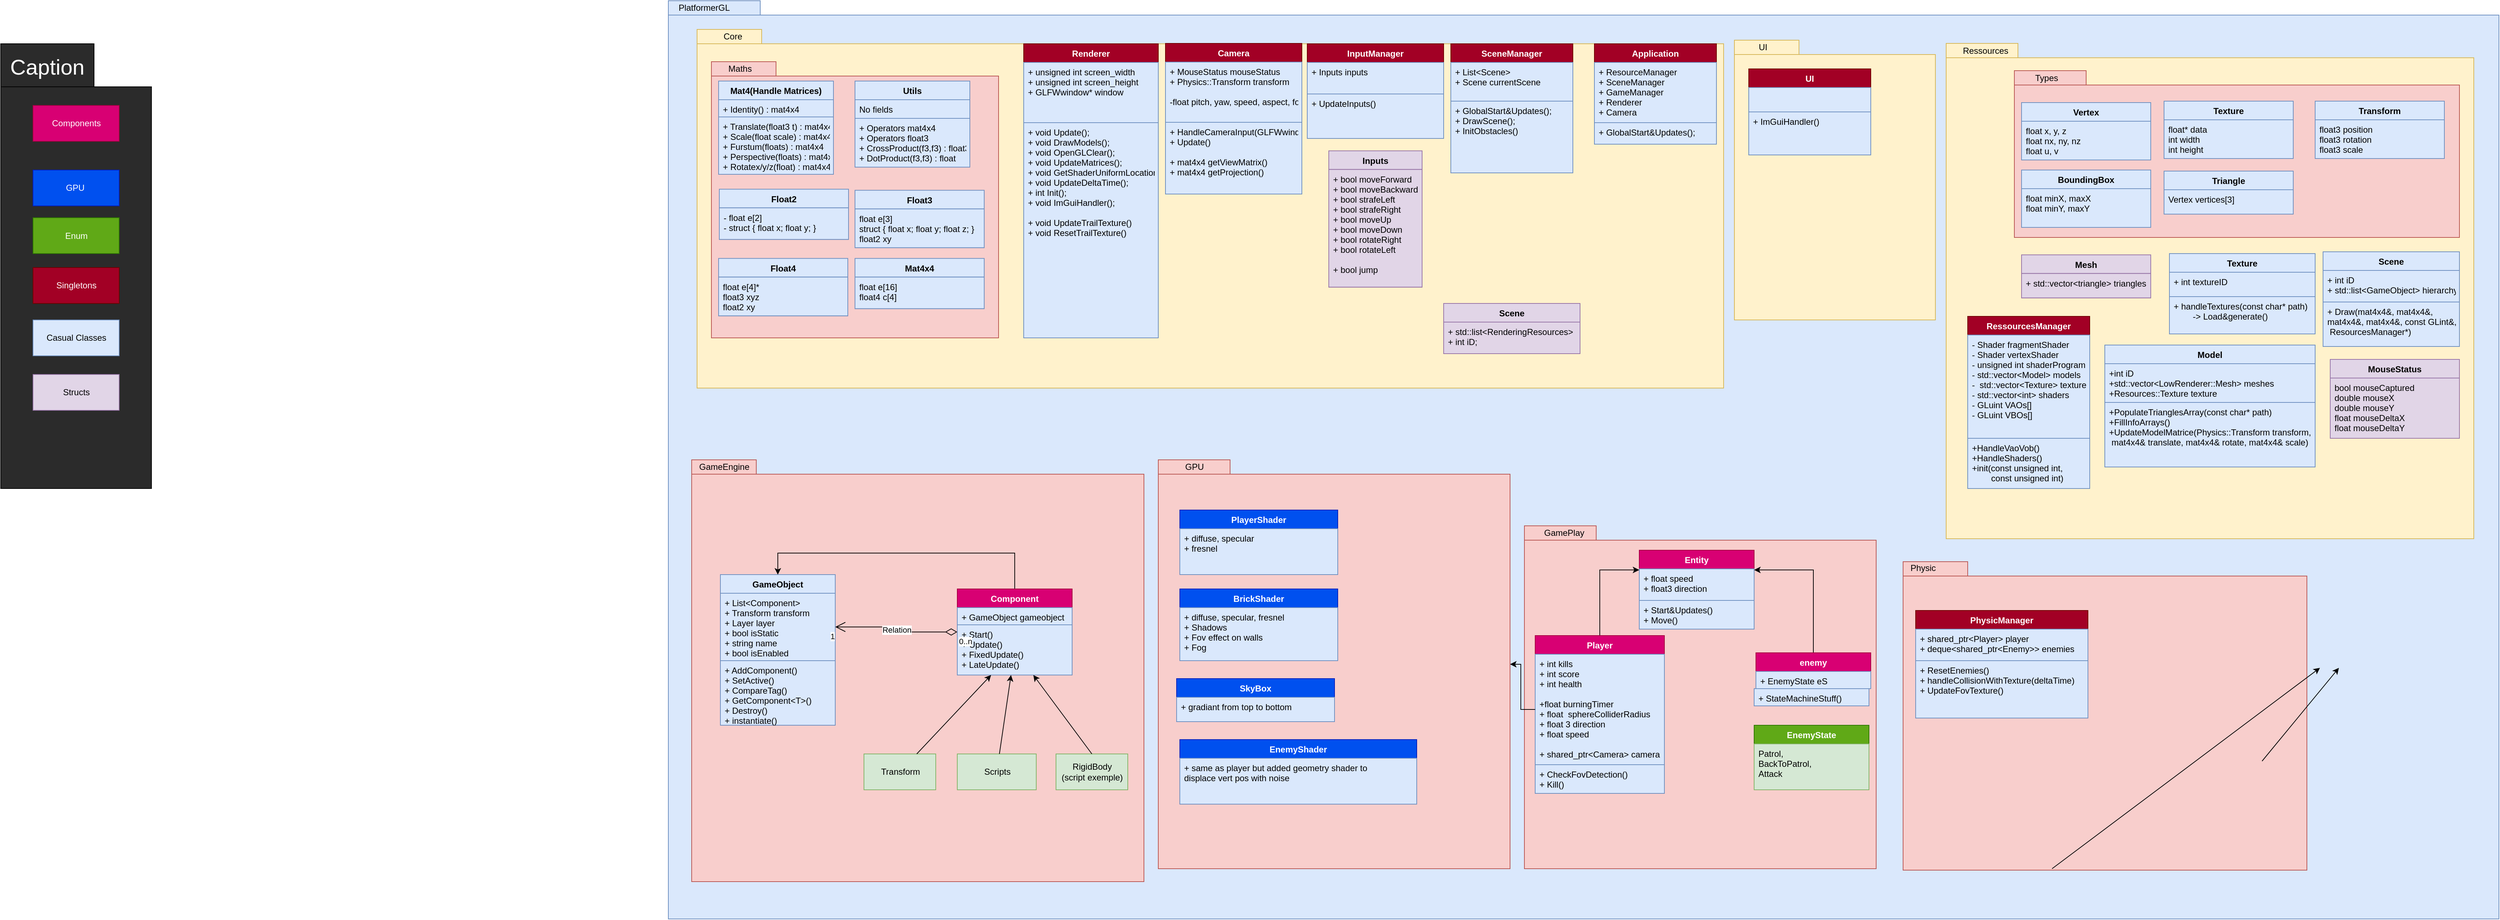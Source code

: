 <mxfile version="14.6.13" type="device"><diagram id="gdmMvS9hMtuNyXV-bw_E" name="Page-1"><mxGraphModel dx="1673" dy="842" grid="1" gridSize="10" guides="1" tooltips="1" connect="1" arrows="1" fold="1" page="1" pageScale="1" pageWidth="827" pageHeight="1169" math="0" shadow="0"><root><mxCell id="0"/><mxCell id="1" parent="0"/><object label="" id="62MHpZjIRgkVHWKRyXAw-1"><mxCell style="shape=folder;fontStyle=1;spacingTop=10;tabWidth=90;tabHeight=20;tabPosition=left;html=1;fillColor=#dae8fc;strokeColor=#6c8ebf;" vertex="1" parent="1"><mxGeometry x="1250" y="260" width="2550" height="1280" as="geometry"/></mxCell></object><mxCell id="62MHpZjIRgkVHWKRyXAw-2" value="PlatformerGL" style="text;html=1;strokeColor=none;fillColor=none;align=center;verticalAlign=middle;whiteSpace=wrap;rounded=0;" vertex="1" parent="1"><mxGeometry x="1280" y="260" width="40" height="20" as="geometry"/></mxCell><object label="" id="62MHpZjIRgkVHWKRyXAw-3"><mxCell style="shape=folder;fontStyle=1;spacingTop=10;tabWidth=90;tabHeight=20;tabPosition=left;html=1;fillColor=#fff2cc;strokeColor=#d6b656;" vertex="1" parent="1"><mxGeometry x="1290" y="300" width="1430" height="500" as="geometry"/></mxCell></object><mxCell id="62MHpZjIRgkVHWKRyXAw-4" value="Core" style="text;html=1;strokeColor=none;fillColor=none;align=center;verticalAlign=middle;whiteSpace=wrap;rounded=0;" vertex="1" parent="1"><mxGeometry x="1320" y="300" width="40" height="20" as="geometry"/></mxCell><object label="" id="62MHpZjIRgkVHWKRyXAw-5"><mxCell style="shape=folder;fontStyle=1;spacingTop=10;tabWidth=90;tabHeight=20;tabPosition=left;html=1;fillColor=#f8cecc;strokeColor=#b85450;" vertex="1" parent="1"><mxGeometry x="1310" y="345" width="400" height="385" as="geometry"/></mxCell></object><mxCell id="62MHpZjIRgkVHWKRyXAw-6" value="Maths" style="text;html=1;strokeColor=none;fillColor=none;align=center;verticalAlign=middle;whiteSpace=wrap;rounded=0;" vertex="1" parent="1"><mxGeometry x="1330" y="345" width="40" height="20" as="geometry"/></mxCell><mxCell id="62MHpZjIRgkVHWKRyXAw-7" value="Mat4(Handle Matrices)" style="swimlane;fontStyle=1;align=center;verticalAlign=top;childLayout=stackLayout;horizontal=1;startSize=26;horizontalStack=0;resizeParent=1;resizeParentMax=0;resizeLast=0;collapsible=1;marginBottom=0;fillColor=#dae8fc;strokeColor=#6c8ebf;" vertex="1" parent="1"><mxGeometry x="1320" y="372" width="160" height="130" as="geometry"/></mxCell><mxCell id="62MHpZjIRgkVHWKRyXAw-8" value="+ Identity() : mat4x4&#10;" style="text;strokeColor=#6c8ebf;fillColor=#dae8fc;align=left;verticalAlign=top;spacingLeft=4;spacingRight=4;overflow=hidden;rotatable=0;points=[[0,0.5],[1,0.5]];portConstraint=eastwest;" vertex="1" parent="62MHpZjIRgkVHWKRyXAw-7"><mxGeometry y="26" width="160" height="24" as="geometry"/></mxCell><mxCell id="62MHpZjIRgkVHWKRyXAw-9" value="" style="line;strokeWidth=1;fillColor=#dae8fc;align=left;verticalAlign=middle;spacingTop=-1;spacingLeft=3;spacingRight=3;rotatable=0;labelPosition=right;points=[];portConstraint=eastwest;strokeColor=#6c8ebf;" vertex="1" parent="62MHpZjIRgkVHWKRyXAw-7"><mxGeometry y="50" width="160" as="geometry"/></mxCell><mxCell id="62MHpZjIRgkVHWKRyXAw-10" value="+ Translate(float3 t) : mat4x4&#10;+ Scale(float scale) : mat4x4&#10;+ Furstum(floats) : mat4x4&#10;+ Perspective(floats) : mat4x4&#10;+ Rotatex/y/z(float) : mat4x4" style="text;strokeColor=#6c8ebf;fillColor=#dae8fc;align=left;verticalAlign=top;spacingLeft=4;spacingRight=4;overflow=hidden;rotatable=0;points=[[0,0.5],[1,0.5]];portConstraint=eastwest;" vertex="1" parent="62MHpZjIRgkVHWKRyXAw-7"><mxGeometry y="50" width="160" height="80" as="geometry"/></mxCell><mxCell id="62MHpZjIRgkVHWKRyXAw-11" value="Utils&#10;" style="swimlane;fontStyle=1;align=center;verticalAlign=top;childLayout=stackLayout;horizontal=1;startSize=26;horizontalStack=0;resizeParent=1;resizeParentMax=0;resizeLast=0;collapsible=1;marginBottom=0;fillColor=#dae8fc;strokeColor=#6c8ebf;" vertex="1" parent="1"><mxGeometry x="1510" y="372" width="160" height="120" as="geometry"/></mxCell><mxCell id="62MHpZjIRgkVHWKRyXAw-12" value="No fields" style="text;strokeColor=#6c8ebf;fillColor=#dae8fc;align=left;verticalAlign=top;spacingLeft=4;spacingRight=4;overflow=hidden;rotatable=0;points=[[0,0.5],[1,0.5]];portConstraint=eastwest;" vertex="1" parent="62MHpZjIRgkVHWKRyXAw-11"><mxGeometry y="26" width="160" height="26" as="geometry"/></mxCell><mxCell id="62MHpZjIRgkVHWKRyXAw-13" value="+ Operators mat4x4&#10;+ Operators float3&#10;+ CrossProduct(f3,f3) : float3&#10;+ DotProduct(f3,f3) : float" style="text;strokeColor=#6c8ebf;fillColor=#dae8fc;align=left;verticalAlign=top;spacingLeft=4;spacingRight=4;overflow=hidden;rotatable=0;points=[[0,0.5],[1,0.5]];portConstraint=eastwest;" vertex="1" parent="62MHpZjIRgkVHWKRyXAw-11"><mxGeometry y="52" width="160" height="68" as="geometry"/></mxCell><mxCell id="62MHpZjIRgkVHWKRyXAw-14" value="" style="shape=folder;fontStyle=1;spacingTop=10;tabWidth=100;tabHeight=20;tabPosition=left;html=1;fillColor=#fff2cc;strokeColor=#d6b656;" vertex="1" parent="1"><mxGeometry x="3030" y="319.5" width="735" height="690.5" as="geometry"/></mxCell><mxCell id="62MHpZjIRgkVHWKRyXAw-15" value="Ressources" style="text;html=1;strokeColor=none;fillColor=none;align=center;verticalAlign=middle;whiteSpace=wrap;rounded=0;" vertex="1" parent="1"><mxGeometry x="3050" y="319.5" width="70" height="20" as="geometry"/></mxCell><mxCell id="62MHpZjIRgkVHWKRyXAw-16" value="RessourcesManager" style="swimlane;fontStyle=1;align=center;verticalAlign=top;childLayout=stackLayout;horizontal=1;startSize=26;horizontalStack=0;resizeParent=1;resizeParentMax=0;resizeLast=0;collapsible=1;marginBottom=0;fillColor=#a20025;strokeColor=#6F0000;fontColor=#ffffff;" vertex="1" parent="1"><mxGeometry x="3060" y="700" width="170" height="240" as="geometry"/></mxCell><mxCell id="62MHpZjIRgkVHWKRyXAw-17" value="- Shader fragmentShader&#10;- Shader vertexShader&#10;- unsigned int shaderProgram&#10;- std::vector&lt;Model&gt; models&#10;-  std::vector&lt;Texture&gt; textures&#10;- std::vector&lt;int&gt; shaders&#10;- GLuint VAOs[]&#10;- GLuint VBOs[]&#10;&#10;&#10;" style="text;strokeColor=#6c8ebf;fillColor=#dae8fc;align=left;verticalAlign=top;spacingLeft=4;spacingRight=4;overflow=hidden;rotatable=0;points=[[0,0.5],[1,0.5]];portConstraint=eastwest;" vertex="1" parent="62MHpZjIRgkVHWKRyXAw-16"><mxGeometry y="26" width="170" height="144" as="geometry"/></mxCell><mxCell id="62MHpZjIRgkVHWKRyXAw-18" value="+HandleVaoVob()&#10;+HandleShaders()&#10;+init(const unsigned int,&#10;        const unsigned int)" style="text;strokeColor=#6c8ebf;fillColor=#dae8fc;align=left;verticalAlign=top;spacingLeft=4;spacingRight=4;overflow=hidden;rotatable=0;points=[[0,0.5],[1,0.5]];portConstraint=eastwest;" vertex="1" parent="62MHpZjIRgkVHWKRyXAw-16"><mxGeometry y="170" width="170" height="70" as="geometry"/></mxCell><mxCell id="62MHpZjIRgkVHWKRyXAw-19" value="Model" style="swimlane;fontStyle=1;align=center;verticalAlign=top;childLayout=stackLayout;horizontal=1;startSize=26;horizontalStack=0;resizeParent=1;resizeParentMax=0;resizeLast=0;collapsible=1;marginBottom=0;fillColor=#dae8fc;strokeColor=#6c8ebf;" vertex="1" parent="1"><mxGeometry x="3251" y="740" width="293" height="170" as="geometry"/></mxCell><mxCell id="62MHpZjIRgkVHWKRyXAw-20" value="" style="line;strokeWidth=1;fillColor=none;align=left;verticalAlign=middle;spacingTop=-1;spacingLeft=3;spacingRight=3;rotatable=0;labelPosition=right;points=[];portConstraint=eastwest;" vertex="1" parent="62MHpZjIRgkVHWKRyXAw-19"><mxGeometry y="26" width="293" as="geometry"/></mxCell><mxCell id="62MHpZjIRgkVHWKRyXAw-21" value="+int iD&#10;+std::vector&lt;LowRenderer::Mesh&gt; meshes&#10;+Resources::Texture texture" style="text;strokeColor=#6c8ebf;fillColor=#dae8fc;align=left;verticalAlign=top;spacingLeft=4;spacingRight=4;overflow=hidden;rotatable=0;points=[[0,0.5],[1,0.5]];portConstraint=eastwest;" vertex="1" parent="62MHpZjIRgkVHWKRyXAw-19"><mxGeometry y="26" width="293" height="54" as="geometry"/></mxCell><mxCell id="62MHpZjIRgkVHWKRyXAw-22" value="+PopulateTrianglesArray(const char* path)&#10;+FillInfoArrays()&#10;+UpdateModelMatrice(Physics::Transform transform,&#10; mat4x4&amp; translate, mat4x4&amp; rotate, mat4x4&amp; scale)" style="text;strokeColor=#6c8ebf;fillColor=#dae8fc;align=left;verticalAlign=top;spacingLeft=4;spacingRight=4;overflow=hidden;rotatable=0;points=[[0,0.5],[1,0.5]];portConstraint=eastwest;" vertex="1" parent="62MHpZjIRgkVHWKRyXAw-19"><mxGeometry y="80" width="293" height="90" as="geometry"/></mxCell><mxCell id="62MHpZjIRgkVHWKRyXAw-23" value="Texture" style="swimlane;fontStyle=1;align=center;verticalAlign=top;childLayout=stackLayout;horizontal=1;startSize=26;horizontalStack=0;resizeParent=1;resizeParentMax=0;resizeLast=0;collapsible=1;marginBottom=0;fillColor=#dae8fc;strokeColor=#6c8ebf;" vertex="1" parent="1"><mxGeometry x="3341" y="612.5" width="203" height="112" as="geometry"/></mxCell><mxCell id="62MHpZjIRgkVHWKRyXAw-24" value="+ int textureID" style="text;strokeColor=#6c8ebf;fillColor=#dae8fc;align=left;verticalAlign=top;spacingLeft=4;spacingRight=4;overflow=hidden;rotatable=0;points=[[0,0.5],[1,0.5]];portConstraint=eastwest;" vertex="1" parent="62MHpZjIRgkVHWKRyXAw-23"><mxGeometry y="26" width="203" height="34" as="geometry"/></mxCell><mxCell id="62MHpZjIRgkVHWKRyXAw-25" value="+ handleTextures(const char* path)&#10;        -&gt; Load&amp;generate()" style="text;strokeColor=#6c8ebf;fillColor=#dae8fc;align=left;verticalAlign=top;spacingLeft=4;spacingRight=4;overflow=hidden;rotatable=0;points=[[0,0.5],[1,0.5]];portConstraint=eastwest;" vertex="1" parent="62MHpZjIRgkVHWKRyXAw-23"><mxGeometry y="60" width="203" height="52" as="geometry"/></mxCell><mxCell id="62MHpZjIRgkVHWKRyXAw-26" value="Mesh" style="swimlane;fontStyle=1;align=center;verticalAlign=top;childLayout=stackLayout;horizontal=1;startSize=26;horizontalStack=0;resizeParent=1;resizeParentMax=0;resizeLast=0;collapsible=1;marginBottom=0;fillColor=#e1d5e7;strokeColor=#9673a6;" vertex="1" parent="1"><mxGeometry x="3135" y="614.25" width="180" height="60" as="geometry"/></mxCell><mxCell id="62MHpZjIRgkVHWKRyXAw-27" value="+ std::vector&lt;triangle&gt; triangles&#10;" style="text;strokeColor=#9673a6;fillColor=#e1d5e7;align=left;verticalAlign=top;spacingLeft=4;spacingRight=4;overflow=hidden;rotatable=0;points=[[0,0.5],[1,0.5]];portConstraint=eastwest;" vertex="1" parent="62MHpZjIRgkVHWKRyXAw-26"><mxGeometry y="26" width="180" height="34" as="geometry"/></mxCell><mxCell id="62MHpZjIRgkVHWKRyXAw-28" value="Scene" style="swimlane;fontStyle=1;align=center;verticalAlign=top;childLayout=stackLayout;horizontal=1;startSize=26;horizontalStack=0;resizeParent=1;resizeParentMax=0;resizeLast=0;collapsible=1;marginBottom=0;fillColor=#dae8fc;strokeColor=#6c8ebf;" vertex="1" parent="1"><mxGeometry x="3555" y="610" width="190" height="132" as="geometry"/></mxCell><mxCell id="62MHpZjIRgkVHWKRyXAw-29" value="+ int iD&#10;+ std::list&lt;GameObject&gt; hierarchy" style="text;strokeColor=#6c8ebf;fillColor=#dae8fc;align=left;verticalAlign=top;spacingLeft=4;spacingRight=4;overflow=hidden;rotatable=0;points=[[0,0.5],[1,0.5]];portConstraint=eastwest;" vertex="1" parent="62MHpZjIRgkVHWKRyXAw-28"><mxGeometry y="26" width="190" height="44" as="geometry"/></mxCell><mxCell id="62MHpZjIRgkVHWKRyXAw-30" value="+ Draw(mat4x4&amp;, mat4x4&amp;, &#10;mat4x4&amp;, mat4x4&amp;, const GLint&amp;,&#10; ResourcesManager*)" style="text;strokeColor=#6c8ebf;fillColor=#dae8fc;align=left;verticalAlign=top;spacingLeft=4;spacingRight=4;overflow=hidden;rotatable=0;points=[[0,0.5],[1,0.5]];portConstraint=eastwest;" vertex="1" parent="62MHpZjIRgkVHWKRyXAw-28"><mxGeometry y="70" width="190" height="62" as="geometry"/></mxCell><mxCell id="62MHpZjIRgkVHWKRyXAw-31" value="" style="shape=folder;fontStyle=1;spacingTop=10;tabWidth=100;tabHeight=20;tabPosition=left;html=1;align=right;fillColor=#f8cecc;strokeColor=#b85450;" vertex="1" parent="1"><mxGeometry x="3125" y="357.5" width="620" height="232.5" as="geometry"/></mxCell><mxCell id="62MHpZjIRgkVHWKRyXAw-32" value="Types" style="text;html=1;strokeColor=none;fillColor=none;align=center;verticalAlign=middle;whiteSpace=wrap;rounded=0;" vertex="1" parent="1"><mxGeometry x="3135" y="357.5" width="70" height="20" as="geometry"/></mxCell><mxCell id="62MHpZjIRgkVHWKRyXAw-33" value="Float2" style="swimlane;fontStyle=1;align=center;verticalAlign=top;childLayout=stackLayout;horizontal=1;startSize=26;horizontalStack=0;resizeParent=1;resizeParentMax=0;resizeLast=0;collapsible=1;marginBottom=0;fillColor=#dae8fc;strokeColor=#6c8ebf;" vertex="1" parent="1"><mxGeometry x="1321" y="522.75" width="180" height="70" as="geometry"/></mxCell><mxCell id="62MHpZjIRgkVHWKRyXAw-34" value="- float e[2]&#10;- struct { float x; float y; }" style="text;strokeColor=#6c8ebf;fillColor=#dae8fc;align=left;verticalAlign=top;spacingLeft=4;spacingRight=4;overflow=hidden;rotatable=0;points=[[0,0.5],[1,0.5]];portConstraint=eastwest;" vertex="1" parent="62MHpZjIRgkVHWKRyXAw-33"><mxGeometry y="26" width="180" height="44" as="geometry"/></mxCell><mxCell id="62MHpZjIRgkVHWKRyXAw-35" value="Float3" style="swimlane;fontStyle=1;align=center;verticalAlign=top;childLayout=stackLayout;horizontal=1;startSize=26;horizontalStack=0;resizeParent=1;resizeParentMax=0;resizeLast=0;collapsible=1;marginBottom=0;fillColor=#dae8fc;strokeColor=#6c8ebf;" vertex="1" parent="1"><mxGeometry x="1510" y="524.25" width="180" height="80" as="geometry"/></mxCell><mxCell id="62MHpZjIRgkVHWKRyXAw-36" value="&#9;&#9;float e[3]&#10;&#9;&#9;struct { float x; float y; float z; }&#10;&#9;&#9;float2 xy" style="text;strokeColor=#6c8ebf;fillColor=#dae8fc;align=left;verticalAlign=top;spacingLeft=4;spacingRight=4;overflow=hidden;rotatable=0;points=[[0,0.5],[1,0.5]];portConstraint=eastwest;" vertex="1" parent="62MHpZjIRgkVHWKRyXAw-35"><mxGeometry y="26" width="180" height="54" as="geometry"/></mxCell><mxCell id="62MHpZjIRgkVHWKRyXAw-37" value="Float4" style="swimlane;fontStyle=1;align=center;verticalAlign=top;childLayout=stackLayout;horizontal=1;startSize=26;horizontalStack=0;resizeParent=1;resizeParentMax=0;resizeLast=0;collapsible=1;marginBottom=0;fillColor=#dae8fc;strokeColor=#6c8ebf;" vertex="1" parent="1"><mxGeometry x="1320" y="619.25" width="180" height="80" as="geometry"/></mxCell><mxCell id="62MHpZjIRgkVHWKRyXAw-38" value="float e[4]*&#9;&#9;&#10;float3 xyz&#10;&#9;&#9;float2 xy" style="text;strokeColor=#6c8ebf;fillColor=#dae8fc;align=left;verticalAlign=top;spacingLeft=4;spacingRight=4;overflow=hidden;rotatable=0;points=[[0,0.5],[1,0.5]];portConstraint=eastwest;" vertex="1" parent="62MHpZjIRgkVHWKRyXAw-37"><mxGeometry y="26" width="180" height="54" as="geometry"/></mxCell><mxCell id="62MHpZjIRgkVHWKRyXAw-39" value="Mat4x4" style="swimlane;fontStyle=1;align=center;verticalAlign=top;childLayout=stackLayout;horizontal=1;startSize=26;horizontalStack=0;resizeParent=1;resizeParentMax=0;resizeLast=0;collapsible=1;marginBottom=0;fillColor=#dae8fc;strokeColor=#6c8ebf;" vertex="1" parent="1"><mxGeometry x="1510" y="619.25" width="180" height="70" as="geometry"/></mxCell><mxCell id="62MHpZjIRgkVHWKRyXAw-40" value="float e[16]&#10;&#9;&#9;float4 c[4]" style="text;strokeColor=#6c8ebf;fillColor=#dae8fc;align=left;verticalAlign=top;spacingLeft=4;spacingRight=4;overflow=hidden;rotatable=0;points=[[0,0.5],[1,0.5]];portConstraint=eastwest;" vertex="1" parent="62MHpZjIRgkVHWKRyXAw-39"><mxGeometry y="26" width="180" height="44" as="geometry"/></mxCell><mxCell id="62MHpZjIRgkVHWKRyXAw-41" value="BoundingBox" style="swimlane;fontStyle=1;align=center;verticalAlign=top;childLayout=stackLayout;horizontal=1;startSize=26;horizontalStack=0;resizeParent=1;resizeParentMax=0;resizeLast=0;collapsible=1;marginBottom=0;fillColor=#dae8fc;strokeColor=#6c8ebf;" vertex="1" parent="1"><mxGeometry x="3135" y="496" width="180" height="80" as="geometry"/></mxCell><mxCell id="62MHpZjIRgkVHWKRyXAw-42" value="&#9;&#9;float minX, maxX&#10;&#9;&#9;float minY, maxY" style="text;strokeColor=#6c8ebf;fillColor=#dae8fc;align=left;verticalAlign=top;spacingLeft=4;spacingRight=4;overflow=hidden;rotatable=0;points=[[0,0.5],[1,0.5]];portConstraint=eastwest;" vertex="1" parent="62MHpZjIRgkVHWKRyXAw-41"><mxGeometry y="26" width="180" height="54" as="geometry"/></mxCell><mxCell id="62MHpZjIRgkVHWKRyXAw-43" value="Texture" style="swimlane;fontStyle=1;align=center;verticalAlign=top;childLayout=stackLayout;horizontal=1;startSize=26;horizontalStack=0;resizeParent=1;resizeParentMax=0;resizeLast=0;collapsible=1;marginBottom=0;fillColor=#dae8fc;strokeColor=#6c8ebf;" vertex="1" parent="1"><mxGeometry x="3333.5" y="400" width="180" height="80" as="geometry"/></mxCell><mxCell id="62MHpZjIRgkVHWKRyXAw-44" value="&#9;&#9;float* data&#10;&#9;&#9;int width&#10;&#9;&#9;int height" style="text;strokeColor=#6c8ebf;fillColor=#dae8fc;align=left;verticalAlign=top;spacingLeft=4;spacingRight=4;overflow=hidden;rotatable=0;points=[[0,0.5],[1,0.5]];portConstraint=eastwest;" vertex="1" parent="62MHpZjIRgkVHWKRyXAw-43"><mxGeometry y="26" width="180" height="54" as="geometry"/></mxCell><mxCell id="62MHpZjIRgkVHWKRyXAw-45" value="Vertex" style="swimlane;fontStyle=1;align=center;verticalAlign=top;childLayout=stackLayout;horizontal=1;startSize=26;horizontalStack=0;resizeParent=1;resizeParentMax=0;resizeLast=0;collapsible=1;marginBottom=0;fillColor=#dae8fc;strokeColor=#6c8ebf;" vertex="1" parent="1"><mxGeometry x="3135" y="402" width="180" height="80" as="geometry"/></mxCell><mxCell id="62MHpZjIRgkVHWKRyXAw-46" value="&#9;&#9;float x, y, z&#10;&#9;&#9;float nx, ny, nz&#10;&#9;&#9;float u, v" style="text;strokeColor=#6c8ebf;fillColor=#dae8fc;align=left;verticalAlign=top;spacingLeft=4;spacingRight=4;overflow=hidden;rotatable=0;points=[[0,0.5],[1,0.5]];portConstraint=eastwest;" vertex="1" parent="62MHpZjIRgkVHWKRyXAw-45"><mxGeometry y="26" width="180" height="54" as="geometry"/></mxCell><mxCell id="62MHpZjIRgkVHWKRyXAw-47" value="Triangle" style="swimlane;fontStyle=1;align=center;verticalAlign=top;childLayout=stackLayout;horizontal=1;startSize=26;horizontalStack=0;resizeParent=1;resizeParentMax=0;resizeLast=0;collapsible=1;marginBottom=0;fillColor=#dae8fc;strokeColor=#6c8ebf;" vertex="1" parent="1"><mxGeometry x="3333.5" y="497.5" width="180" height="60" as="geometry"/></mxCell><mxCell id="62MHpZjIRgkVHWKRyXAw-48" value="Vertex vertices[3]" style="text;strokeColor=#6c8ebf;fillColor=#dae8fc;align=left;verticalAlign=top;spacingLeft=4;spacingRight=4;overflow=hidden;rotatable=0;points=[[0,0.5],[1,0.5]];portConstraint=eastwest;" vertex="1" parent="62MHpZjIRgkVHWKRyXAw-47"><mxGeometry y="26" width="180" height="34" as="geometry"/></mxCell><mxCell id="62MHpZjIRgkVHWKRyXAw-49" value="MouseStatus" style="swimlane;fontStyle=1;align=center;verticalAlign=top;childLayout=stackLayout;horizontal=1;startSize=26;horizontalStack=0;resizeParent=1;resizeParentMax=0;resizeLast=0;collapsible=1;marginBottom=0;fillColor=#e1d5e7;strokeColor=#9673a6;" vertex="1" parent="1"><mxGeometry x="3565" y="760" width="180" height="110" as="geometry"/></mxCell><mxCell id="62MHpZjIRgkVHWKRyXAw-50" value="bool mouseCaptured&#10;&#9;&#9;&#9;double mouseX&#10;&#9;&#9;&#9;double mouseY&#10;&#9;&#9;&#9;float mouseDeltaX&#10;float mouseDeltaY" style="text;strokeColor=#9673a6;fillColor=#e1d5e7;align=left;verticalAlign=top;spacingLeft=4;spacingRight=4;overflow=hidden;rotatable=0;points=[[0,0.5],[1,0.5]];portConstraint=eastwest;" vertex="1" parent="62MHpZjIRgkVHWKRyXAw-49"><mxGeometry y="26" width="180" height="84" as="geometry"/></mxCell><mxCell id="62MHpZjIRgkVHWKRyXAw-51" value="" style="line;strokeWidth=1;fillColor=#dae8fc;align=left;verticalAlign=middle;spacingTop=-1;spacingLeft=3;spacingRight=3;rotatable=0;labelPosition=right;points=[];portConstraint=eastwest;strokeColor=#6c8ebf;" vertex="1" parent="62MHpZjIRgkVHWKRyXAw-49"><mxGeometry y="110" width="180" as="geometry"/></mxCell><mxCell id="62MHpZjIRgkVHWKRyXAw-52" value="Transform" style="swimlane;fontStyle=1;align=center;verticalAlign=top;childLayout=stackLayout;horizontal=1;startSize=26;horizontalStack=0;resizeParent=1;resizeParentMax=0;resizeLast=0;collapsible=1;marginBottom=0;fillColor=#dae8fc;strokeColor=#6c8ebf;" vertex="1" parent="1"><mxGeometry x="3544" y="400" width="180" height="80" as="geometry"/></mxCell><mxCell id="62MHpZjIRgkVHWKRyXAw-53" value="float3 position&#10;&#9;&#9;float3 rotation&#10;&#9;&#9;float3 scale" style="text;strokeColor=#6c8ebf;fillColor=#dae8fc;align=left;verticalAlign=top;spacingLeft=4;spacingRight=4;overflow=hidden;rotatable=0;points=[[0,0.5],[1,0.5]];portConstraint=eastwest;" vertex="1" parent="62MHpZjIRgkVHWKRyXAw-52"><mxGeometry y="26" width="180" height="54" as="geometry"/></mxCell><object label="" id="62MHpZjIRgkVHWKRyXAw-54"><mxCell style="shape=folder;fontStyle=1;spacingTop=10;tabWidth=90;tabHeight=20;tabPosition=left;html=1;fillColor=#f8cecc;strokeColor=#b85450;" vertex="1" parent="1"><mxGeometry x="1282.5" y="900" width="630" height="588" as="geometry"/></mxCell></object><mxCell id="62MHpZjIRgkVHWKRyXAw-55" value="GameEngine" style="text;html=1;strokeColor=none;fillColor=none;align=center;verticalAlign=middle;whiteSpace=wrap;rounded=0;" vertex="1" parent="1"><mxGeometry x="1307.5" y="900" width="40" height="20" as="geometry"/></mxCell><mxCell id="62MHpZjIRgkVHWKRyXAw-56" value="GameObject&#10;" style="swimlane;fontStyle=1;align=center;verticalAlign=top;childLayout=stackLayout;horizontal=1;startSize=26;horizontalStack=0;resizeParent=1;resizeParentMax=0;resizeLast=0;collapsible=1;marginBottom=0;fillColor=#dae8fc;strokeColor=#6c8ebf;" vertex="1" parent="1"><mxGeometry x="1322.5" y="1060" width="160" height="210" as="geometry"/></mxCell><mxCell id="62MHpZjIRgkVHWKRyXAw-57" value="+ List&lt;Component&gt;&#10;+ Transform transform&#10;+ Layer layer&#10;+ bool isStatic&#10;+ string name&#10;+ bool isEnabled" style="text;strokeColor=#6c8ebf;fillColor=#dae8fc;align=left;verticalAlign=top;spacingLeft=4;spacingRight=4;overflow=hidden;rotatable=0;points=[[0,0.5],[1,0.5]];portConstraint=eastwest;" vertex="1" parent="62MHpZjIRgkVHWKRyXAw-56"><mxGeometry y="26" width="160" height="94" as="geometry"/></mxCell><mxCell id="62MHpZjIRgkVHWKRyXAw-58" value="" style="line;strokeWidth=1;fillColor=#dae8fc;align=left;verticalAlign=middle;spacingTop=-1;spacingLeft=3;spacingRight=3;rotatable=0;labelPosition=right;points=[];portConstraint=eastwest;strokeColor=#6c8ebf;" vertex="1" parent="62MHpZjIRgkVHWKRyXAw-56"><mxGeometry y="120" width="160" as="geometry"/></mxCell><mxCell id="62MHpZjIRgkVHWKRyXAw-59" value="+ AddComponent()&#10;+ SetActive()&#10;+ CompareTag()&#10;+ GetComponent&lt;T&gt;()&#10;+ Destroy()&#10;+ instantiate()&#10;" style="text;strokeColor=#6c8ebf;fillColor=#dae8fc;align=left;verticalAlign=top;spacingLeft=4;spacingRight=4;overflow=hidden;rotatable=0;points=[[0,0.5],[1,0.5]];portConstraint=eastwest;" vertex="1" parent="62MHpZjIRgkVHWKRyXAw-56"><mxGeometry y="120" width="160" height="90" as="geometry"/></mxCell><mxCell id="62MHpZjIRgkVHWKRyXAw-60" value="SceneManager" style="swimlane;fontStyle=1;align=center;verticalAlign=top;childLayout=stackLayout;horizontal=1;startSize=26;horizontalStack=0;resizeParent=1;resizeParentMax=0;resizeLast=0;collapsible=1;marginBottom=0;fillColor=#a20025;strokeColor=#6F0000;fontColor=#ffffff;" vertex="1" parent="1"><mxGeometry x="2340" y="320" width="170" height="180" as="geometry"/></mxCell><mxCell id="62MHpZjIRgkVHWKRyXAw-61" value="+ List&lt;Scene&gt;&#10;+ Scene currentScene" style="text;strokeColor=#6c8ebf;fillColor=#dae8fc;align=left;verticalAlign=top;spacingLeft=4;spacingRight=4;overflow=hidden;rotatable=0;points=[[0,0.5],[1,0.5]];portConstraint=eastwest;" vertex="1" parent="62MHpZjIRgkVHWKRyXAw-60"><mxGeometry y="26" width="170" height="54" as="geometry"/></mxCell><mxCell id="62MHpZjIRgkVHWKRyXAw-62" value="+ GlobalStart&amp;Updates();&#10;+ DrawScene();&#10;+ InitObstacles()" style="text;strokeColor=#6c8ebf;fillColor=#dae8fc;align=left;verticalAlign=top;spacingLeft=4;spacingRight=4;overflow=hidden;rotatable=0;points=[[0,0.5],[1,0.5]];portConstraint=eastwest;" vertex="1" parent="62MHpZjIRgkVHWKRyXAw-60"><mxGeometry y="80" width="170" height="100" as="geometry"/></mxCell><mxCell id="62MHpZjIRgkVHWKRyXAw-63" value="" style="shape=folder;fontStyle=1;spacingTop=10;tabWidth=100;tabHeight=20;tabPosition=left;html=1;fillColor=#f8cecc;strokeColor=#b85450;" vertex="1" parent="1"><mxGeometry x="2442.5" y="992" width="490" height="478" as="geometry"/></mxCell><mxCell id="62MHpZjIRgkVHWKRyXAw-64" value="Entity" style="swimlane;fontStyle=1;align=center;verticalAlign=top;childLayout=stackLayout;horizontal=1;startSize=26;horizontalStack=0;resizeParent=1;resizeParentMax=0;resizeLast=0;collapsible=1;marginBottom=0;fillColor=#d80073;strokeColor=#A50040;fontColor=#ffffff;" vertex="1" parent="1"><mxGeometry x="2602.5" y="1026" width="160" height="110" as="geometry"/></mxCell><mxCell id="62MHpZjIRgkVHWKRyXAw-65" value="+ float speed&#10;+ float3 direction" style="text;strokeColor=#6c8ebf;fillColor=#dae8fc;align=left;verticalAlign=top;spacingLeft=4;spacingRight=4;overflow=hidden;rotatable=0;points=[[0,0.5],[1,0.5]];portConstraint=eastwest;" vertex="1" parent="62MHpZjIRgkVHWKRyXAw-64"><mxGeometry y="26" width="160" height="44" as="geometry"/></mxCell><mxCell id="62MHpZjIRgkVHWKRyXAw-66" value="+ Start&amp;Updates()&#10;+ Move()" style="text;strokeColor=#6c8ebf;fillColor=#dae8fc;align=left;verticalAlign=top;spacingLeft=4;spacingRight=4;overflow=hidden;rotatable=0;points=[[0,0.5],[1,0.5]];portConstraint=eastwest;" vertex="1" parent="62MHpZjIRgkVHWKRyXAw-64"><mxGeometry y="70" width="160" height="40" as="geometry"/></mxCell><mxCell id="62MHpZjIRgkVHWKRyXAw-67" style="edgeStyle=orthogonalEdgeStyle;rounded=0;orthogonalLoop=1;jettySize=auto;html=1;exitX=0.5;exitY=0;exitDx=0;exitDy=0;entryX=0;entryY=0.25;entryDx=0;entryDy=0;" edge="1" parent="1" source="62MHpZjIRgkVHWKRyXAw-68" target="62MHpZjIRgkVHWKRyXAw-64"><mxGeometry relative="1" as="geometry"/></mxCell><mxCell id="62MHpZjIRgkVHWKRyXAw-68" value="Player" style="swimlane;fontStyle=1;align=center;verticalAlign=top;childLayout=stackLayout;horizontal=1;startSize=26;horizontalStack=0;resizeParent=1;resizeParentMax=0;resizeLast=0;collapsible=1;marginBottom=0;fillColor=#d80073;strokeColor=#A50040;fontColor=#ffffff;" vertex="1" parent="1"><mxGeometry x="2457.5" y="1145" width="180" height="220" as="geometry"/></mxCell><mxCell id="62MHpZjIRgkVHWKRyXAw-69" value="+ int kills&#10;+ int score&#10;+ int health&#10;&#10;+float burningTimer&#10;+ float  sphereColliderRadius&#10;+ float 3 direction&#10;+ float speed&#10;&#10;+ shared_ptr&lt;Camera&gt; camera" style="text;strokeColor=#6c8ebf;fillColor=#dae8fc;align=left;verticalAlign=top;spacingLeft=4;spacingRight=4;overflow=hidden;rotatable=0;points=[[0,0.5],[1,0.5]];portConstraint=eastwest;" vertex="1" parent="62MHpZjIRgkVHWKRyXAw-68"><mxGeometry y="26" width="180" height="154" as="geometry"/></mxCell><mxCell id="62MHpZjIRgkVHWKRyXAw-70" value="+ CheckFovDetection()&#10;+ Kill()" style="text;strokeColor=#6c8ebf;fillColor=#dae8fc;align=left;verticalAlign=top;spacingLeft=4;spacingRight=4;overflow=hidden;rotatable=0;points=[[0,0.5],[1,0.5]];portConstraint=eastwest;" vertex="1" parent="62MHpZjIRgkVHWKRyXAw-68"><mxGeometry y="180" width="180" height="40" as="geometry"/></mxCell><mxCell id="62MHpZjIRgkVHWKRyXAw-71" style="edgeStyle=orthogonalEdgeStyle;rounded=0;orthogonalLoop=1;jettySize=auto;html=1;exitX=0.5;exitY=0;exitDx=0;exitDy=0;entryX=1;entryY=0.25;entryDx=0;entryDy=0;" edge="1" parent="1" source="62MHpZjIRgkVHWKRyXAw-72" target="62MHpZjIRgkVHWKRyXAw-64"><mxGeometry relative="1" as="geometry"/></mxCell><mxCell id="62MHpZjIRgkVHWKRyXAw-72" value="enemy" style="swimlane;fontStyle=1;align=center;verticalAlign=top;childLayout=stackLayout;horizontal=1;startSize=26;horizontalStack=0;resizeParent=1;resizeParentMax=0;resizeLast=0;collapsible=1;marginBottom=0;fillColor=#d80073;strokeColor=#A50040;fontColor=#ffffff;" vertex="1" parent="1"><mxGeometry x="2765" y="1169" width="160" height="50" as="geometry"/></mxCell><mxCell id="62MHpZjIRgkVHWKRyXAw-73" value="+ EnemyState eS" style="text;strokeColor=#6c8ebf;fillColor=#dae8fc;align=left;verticalAlign=top;spacingLeft=4;spacingRight=4;overflow=hidden;rotatable=0;points=[[0,0.5],[1,0.5]];portConstraint=eastwest;" vertex="1" parent="62MHpZjIRgkVHWKRyXAw-72"><mxGeometry y="26" width="160" height="24" as="geometry"/></mxCell><mxCell id="62MHpZjIRgkVHWKRyXAw-74" value="GamePlay" style="text;html=1;strokeColor=none;fillColor=none;align=center;verticalAlign=middle;whiteSpace=wrap;rounded=0;" vertex="1" parent="1"><mxGeometry x="2477.5" y="992" width="40" height="20" as="geometry"/></mxCell><mxCell id="62MHpZjIRgkVHWKRyXAw-75" value="" style="shape=folder;fontStyle=1;spacingTop=10;tabWidth=100;tabHeight=20;tabPosition=left;html=1;fillColor=#f8cecc;strokeColor=#b85450;" vertex="1" parent="1"><mxGeometry x="1932.5" y="900" width="490" height="570" as="geometry"/></mxCell><mxCell id="62MHpZjIRgkVHWKRyXAw-79" value="PlayerShader" style="swimlane;fontStyle=1;align=center;verticalAlign=top;childLayout=stackLayout;horizontal=1;startSize=26;horizontalStack=0;resizeParent=1;resizeParentMax=0;resizeLast=0;collapsible=1;marginBottom=0;fillColor=#0050ef;strokeColor=#001DBC;fontColor=#ffffff;" vertex="1" parent="1"><mxGeometry x="1962.5" y="970" width="220" height="90" as="geometry"/></mxCell><mxCell id="62MHpZjIRgkVHWKRyXAw-80" value="+ diffuse, specular &#10;+ fresnel" style="text;strokeColor=#6c8ebf;fillColor=#dae8fc;align=left;verticalAlign=top;spacingLeft=4;spacingRight=4;overflow=hidden;rotatable=0;points=[[0,0.5],[1,0.5]];portConstraint=eastwest;" vertex="1" parent="62MHpZjIRgkVHWKRyXAw-79"><mxGeometry y="26" width="220" height="64" as="geometry"/></mxCell><mxCell id="62MHpZjIRgkVHWKRyXAw-85" value="GPU" style="text;html=1;strokeColor=none;fillColor=none;align=center;verticalAlign=middle;whiteSpace=wrap;rounded=0;" vertex="1" parent="1"><mxGeometry x="1962.5" y="900" width="40" height="20" as="geometry"/></mxCell><object label="" id="62MHpZjIRgkVHWKRyXAw-86"><mxCell style="shape=folder;fontStyle=1;spacingTop=10;tabWidth=90;tabHeight=20;tabPosition=left;html=1;fillColor=#f8cecc;strokeColor=#b85450;" vertex="1" parent="1"><mxGeometry x="2970" y="1042" width="562.5" height="430" as="geometry"/></mxCell></object><mxCell id="62MHpZjIRgkVHWKRyXAw-87" value="Physic" style="text;html=1;strokeColor=none;fillColor=none;align=center;verticalAlign=middle;whiteSpace=wrap;rounded=0;" vertex="1" parent="1"><mxGeometry x="2977.5" y="1042" width="40" height="18" as="geometry"/></mxCell><mxCell id="62MHpZjIRgkVHWKRyXAw-88" value="PhysicManager" style="swimlane;fontStyle=1;align=center;verticalAlign=top;childLayout=stackLayout;horizontal=1;startSize=26;horizontalStack=0;resizeParent=1;resizeParentMax=0;resizeLast=0;collapsible=1;marginBottom=0;fillColor=#a20025;strokeColor=#6F0000;fontColor=#ffffff;" vertex="1" parent="1"><mxGeometry x="2987.5" y="1110" width="240" height="150" as="geometry"/></mxCell><mxCell id="62MHpZjIRgkVHWKRyXAw-89" value="+ shared_ptr&lt;Player&gt; player&#10;+ deque&lt;shared_ptr&lt;Enemy&gt;&gt; enemies&#10;" style="text;strokeColor=#6c8ebf;fillColor=#dae8fc;align=left;verticalAlign=top;spacingLeft=4;spacingRight=4;overflow=hidden;rotatable=0;points=[[0,0.5],[1,0.5]];portConstraint=eastwest;" vertex="1" parent="62MHpZjIRgkVHWKRyXAw-88"><mxGeometry y="26" width="240" height="44" as="geometry"/></mxCell><mxCell id="62MHpZjIRgkVHWKRyXAw-90" value="" style="line;strokeWidth=1;fillColor=#dae8fc;align=left;verticalAlign=middle;spacingTop=-1;spacingLeft=3;spacingRight=3;rotatable=0;labelPosition=right;points=[];portConstraint=eastwest;strokeColor=#6c8ebf;" vertex="1" parent="62MHpZjIRgkVHWKRyXAw-88"><mxGeometry y="70" width="240" as="geometry"/></mxCell><mxCell id="62MHpZjIRgkVHWKRyXAw-91" value="+ ResetEnemies()&#10;+ handleCollisionWithTexture(deltaTime)&#10;+ UpdateFovTexture()" style="text;strokeColor=#6c8ebf;fillColor=#dae8fc;align=left;verticalAlign=top;spacingLeft=4;spacingRight=4;overflow=hidden;rotatable=0;points=[[0,0.5],[1,0.5]];portConstraint=eastwest;" vertex="1" parent="62MHpZjIRgkVHWKRyXAw-88"><mxGeometry y="70" width="240" height="80" as="geometry"/></mxCell><mxCell id="62MHpZjIRgkVHWKRyXAw-92" style="edgeStyle=orthogonalEdgeStyle;rounded=0;orthogonalLoop=1;jettySize=auto;html=1;exitX=0.5;exitY=0;exitDx=0;exitDy=0;entryX=0.5;entryY=0;entryDx=0;entryDy=0;" edge="1" parent="1" source="62MHpZjIRgkVHWKRyXAw-93" target="62MHpZjIRgkVHWKRyXAw-56"><mxGeometry relative="1" as="geometry"><Array as="points"><mxPoint x="1733" y="1030"/><mxPoint x="1403" y="1030"/></Array></mxGeometry></mxCell><mxCell id="62MHpZjIRgkVHWKRyXAw-93" value="Component" style="swimlane;fontStyle=1;align=center;verticalAlign=top;childLayout=stackLayout;horizontal=1;startSize=26;horizontalStack=0;resizeParent=1;resizeParentMax=0;resizeLast=0;collapsible=1;marginBottom=0;fillColor=#d80073;strokeColor=#A50040;fontColor=#ffffff;" vertex="1" parent="1"><mxGeometry x="1652.5" y="1080" width="160" height="120" as="geometry"/></mxCell><mxCell id="62MHpZjIRgkVHWKRyXAw-94" value="+ GameObject gameobject" style="text;strokeColor=#6c8ebf;fillColor=#dae8fc;align=left;verticalAlign=top;spacingLeft=4;spacingRight=4;overflow=hidden;rotatable=0;points=[[0,0.5],[1,0.5]];portConstraint=eastwest;" vertex="1" parent="62MHpZjIRgkVHWKRyXAw-93"><mxGeometry y="26" width="160" height="24" as="geometry"/></mxCell><mxCell id="62MHpZjIRgkVHWKRyXAw-95" value="" style="line;strokeWidth=1;fillColor=#dae8fc;align=left;verticalAlign=middle;spacingTop=-1;spacingLeft=3;spacingRight=3;rotatable=0;labelPosition=right;points=[];portConstraint=eastwest;strokeColor=#6c8ebf;" vertex="1" parent="62MHpZjIRgkVHWKRyXAw-93"><mxGeometry y="50" width="160" as="geometry"/></mxCell><mxCell id="62MHpZjIRgkVHWKRyXAw-96" value="+ Start()&#10;+ Update()&#10;+ FixedUpdate()&#10;+ LateUpdate()&#10;" style="text;strokeColor=#6c8ebf;fillColor=#dae8fc;align=left;verticalAlign=top;spacingLeft=4;spacingRight=4;overflow=hidden;rotatable=0;points=[[0,0.5],[1,0.5]];portConstraint=eastwest;" vertex="1" parent="62MHpZjIRgkVHWKRyXAw-93"><mxGeometry y="50" width="160" height="70" as="geometry"/></mxCell><mxCell id="62MHpZjIRgkVHWKRyXAw-97" value="RigidBody&lt;br&gt;(script exemple)" style="html=1;fillColor=#d5e8d4;strokeColor=#82b366;" vertex="1" parent="1"><mxGeometry x="1790" y="1310" width="100" height="50" as="geometry"/></mxCell><mxCell id="62MHpZjIRgkVHWKRyXAw-98" value="Scripts" style="html=1;fillColor=#d5e8d4;strokeColor=#82b366;" vertex="1" parent="1"><mxGeometry x="1652.5" y="1310" width="110" height="50" as="geometry"/></mxCell><mxCell id="62MHpZjIRgkVHWKRyXAw-99" value="" style="endArrow=classic;html=1;exitX=0.5;exitY=0;exitDx=0;exitDy=0;" edge="1" parent="1" source="62MHpZjIRgkVHWKRyXAw-97" target="62MHpZjIRgkVHWKRyXAw-96"><mxGeometry width="50" height="50" relative="1" as="geometry"><mxPoint x="1632.5" y="1090" as="sourcePoint"/><mxPoint x="1553.879" y="1052" as="targetPoint"/></mxGeometry></mxCell><mxCell id="62MHpZjIRgkVHWKRyXAw-100" value="" style="endArrow=classic;html=1;" edge="1" parent="1" source="62MHpZjIRgkVHWKRyXAw-98" target="62MHpZjIRgkVHWKRyXAw-96"><mxGeometry width="50" height="50" relative="1" as="geometry"><mxPoint x="1647.5" y="1300" as="sourcePoint"/><mxPoint x="1636.7" y="1210" as="targetPoint"/></mxGeometry></mxCell><mxCell id="62MHpZjIRgkVHWKRyXAw-101" value="Transform" style="html=1;fillColor=#d5e8d4;strokeColor=#82b366;" vertex="1" parent="1"><mxGeometry x="1522.5" y="1310" width="100" height="50" as="geometry"/></mxCell><mxCell id="62MHpZjIRgkVHWKRyXAw-102" value="" style="endArrow=classic;html=1;" edge="1" parent="1" source="62MHpZjIRgkVHWKRyXAw-101" target="62MHpZjIRgkVHWKRyXAw-96"><mxGeometry width="50" height="50" relative="1" as="geometry"><mxPoint x="1522.5" y="1420" as="sourcePoint"/><mxPoint x="1616.786" y="1210" as="targetPoint"/></mxGeometry></mxCell><mxCell id="62MHpZjIRgkVHWKRyXAw-111" value="" style="shape=folder;fontStyle=1;spacingTop=10;tabWidth=130;tabHeight=60;tabPosition=left;html=1;fillColor=#2B2B2B;" vertex="1" parent="1"><mxGeometry x="320" y="320" width="210" height="620" as="geometry"/></mxCell><mxCell id="62MHpZjIRgkVHWKRyXAw-112" value="Components" style="html=1;fillColor=#d80073;strokeColor=#A50040;fontColor=#ffffff;" vertex="1" parent="1"><mxGeometry x="365" y="406" width="120" height="50" as="geometry"/></mxCell><mxCell id="62MHpZjIRgkVHWKRyXAw-113" value="GPU&amp;nbsp;" style="html=1;fillColor=#0050ef;strokeColor=#001DBC;fontColor=#ffffff;" vertex="1" parent="1"><mxGeometry x="365" y="496" width="120" height="50" as="geometry"/></mxCell><mxCell id="62MHpZjIRgkVHWKRyXAw-114" value="Casual Classes" style="html=1;fillColor=#dae8fc;strokeColor=#6c8ebf;" vertex="1" parent="1"><mxGeometry x="365" y="705" width="120" height="50" as="geometry"/></mxCell><mxCell id="62MHpZjIRgkVHWKRyXAw-115" value="Singletons" style="html=1;fillColor=#a20025;strokeColor=#6F0000;fontColor=#ffffff;" vertex="1" parent="1"><mxGeometry x="365" y="632" width="120" height="50" as="geometry"/></mxCell><mxCell id="62MHpZjIRgkVHWKRyXAw-116" value="&lt;font style=&quot;font-size: 30px&quot;&gt;Caption&lt;/font&gt;" style="text;html=1;strokeColor=none;fillColor=none;align=center;verticalAlign=middle;whiteSpace=wrap;rounded=0;fontColor=#FFFFFF;" vertex="1" parent="1"><mxGeometry x="365" y="342" width="40" height="20" as="geometry"/></mxCell><mxCell id="62MHpZjIRgkVHWKRyXAw-120" value="Structs" style="html=1;fillColor=#e1d5e7;strokeColor=#9673a6;" vertex="1" parent="1"><mxGeometry x="365" y="781" width="120" height="50" as="geometry"/></mxCell><mxCell id="62MHpZjIRgkVHWKRyXAw-129" value="" style="endArrow=classic;html=1;fontColor=#FFFFFF;" edge="1" parent="1" source="62MHpZjIRgkVHWKRyXAw-125"><mxGeometry width="50" height="50" relative="1" as="geometry"><mxPoint x="3177.5" y="1470" as="sourcePoint"/><mxPoint x="3550.694" y="1190" as="targetPoint"/></mxGeometry></mxCell><mxCell id="62MHpZjIRgkVHWKRyXAw-130" value="" style="endArrow=classic;html=1;fontColor=#FFFFFF;" edge="1" parent="1" source="62MHpZjIRgkVHWKRyXAw-121"><mxGeometry width="50" height="50" relative="1" as="geometry"><mxPoint x="3470.074" y="1320" as="sourcePoint"/><mxPoint x="3577.083" y="1190" as="targetPoint"/></mxGeometry></mxCell><mxCell id="62MHpZjIRgkVHWKRyXAw-131" value="InputManager" style="swimlane;fontStyle=1;align=center;verticalAlign=top;childLayout=stackLayout;horizontal=1;startSize=26;horizontalStack=0;resizeParent=1;resizeParentMax=0;resizeLast=0;collapsible=1;marginBottom=0;fillColor=#a20025;strokeColor=#6F0000;fontColor=#ffffff;" vertex="1" parent="1"><mxGeometry x="2140" y="320" width="190" height="132" as="geometry"/></mxCell><mxCell id="62MHpZjIRgkVHWKRyXAw-132" value="+ Inputs inputs" style="text;strokeColor=#6c8ebf;fillColor=#dae8fc;align=left;verticalAlign=top;spacingLeft=4;spacingRight=4;overflow=hidden;rotatable=0;points=[[0,0.5],[1,0.5]];portConstraint=eastwest;" vertex="1" parent="62MHpZjIRgkVHWKRyXAw-131"><mxGeometry y="26" width="190" height="44" as="geometry"/></mxCell><mxCell id="62MHpZjIRgkVHWKRyXAw-133" value="+ UpdateInputs()" style="text;strokeColor=#6c8ebf;fillColor=#dae8fc;align=left;verticalAlign=top;spacingLeft=4;spacingRight=4;overflow=hidden;rotatable=0;points=[[0,0.5],[1,0.5]];portConstraint=eastwest;" vertex="1" parent="62MHpZjIRgkVHWKRyXAw-131"><mxGeometry y="70" width="190" height="62" as="geometry"/></mxCell><mxCell id="62MHpZjIRgkVHWKRyXAw-134" value="Inputs" style="swimlane;fontStyle=1;align=center;verticalAlign=top;childLayout=stackLayout;horizontal=1;startSize=26;horizontalStack=0;resizeParent=1;resizeParentMax=0;resizeLast=0;collapsible=1;marginBottom=0;fillColor=#e1d5e7;strokeColor=#9673a6;" vertex="1" parent="1"><mxGeometry x="2170" y="469.25" width="130" height="190" as="geometry"/></mxCell><mxCell id="62MHpZjIRgkVHWKRyXAw-135" value="+ bool moveForward &#10;+ bool moveBackward&#10;+ bool strafeLeft&#10;+ bool strafeRight&#10;+ bool moveUp&#10;+ bool moveDown&#10;+ bool rotateRight&#10;+ bool rotateLeft&#10;&#10;+ bool jump" style="text;strokeColor=#9673a6;fillColor=#e1d5e7;align=left;verticalAlign=top;spacingLeft=4;spacingRight=4;overflow=hidden;rotatable=0;points=[[0,0.5],[1,0.5]];portConstraint=eastwest;" vertex="1" parent="62MHpZjIRgkVHWKRyXAw-134"><mxGeometry y="26" width="130" height="164" as="geometry"/></mxCell><mxCell id="62MHpZjIRgkVHWKRyXAw-136" value="" style="line;strokeWidth=1;fillColor=#dae8fc;align=left;verticalAlign=middle;spacingTop=-1;spacingLeft=3;spacingRight=3;rotatable=0;labelPosition=right;points=[];portConstraint=eastwest;strokeColor=#6c8ebf;" vertex="1" parent="62MHpZjIRgkVHWKRyXAw-134"><mxGeometry y="190" width="130" as="geometry"/></mxCell><mxCell id="62MHpZjIRgkVHWKRyXAw-137" value="+ StateMachineStuff()" style="text;strokeColor=#6c8ebf;fillColor=#dae8fc;align=left;verticalAlign=top;spacingLeft=4;spacingRight=4;overflow=hidden;rotatable=0;points=[[0,0.5],[1,0.5]];portConstraint=eastwest;" vertex="1" parent="1"><mxGeometry x="2762.5" y="1219" width="160" height="24" as="geometry"/></mxCell><mxCell id="62MHpZjIRgkVHWKRyXAw-138" value="EnemyState" style="swimlane;fontStyle=1;align=center;verticalAlign=top;childLayout=stackLayout;horizontal=1;startSize=26;horizontalStack=0;resizeParent=1;resizeParentMax=0;resizeLast=0;collapsible=1;marginBottom=0;fillColor=#60a917;strokeColor=#2D7600;fontColor=#ffffff;" vertex="1" parent="1"><mxGeometry x="2762.5" y="1270" width="160" height="90" as="geometry"/></mxCell><mxCell id="62MHpZjIRgkVHWKRyXAw-139" value="Patrol,&#10;BackToPatrol,&#10;Attack" style="text;strokeColor=#82b366;fillColor=#d5e8d4;align=left;verticalAlign=top;spacingLeft=4;spacingRight=4;overflow=hidden;rotatable=0;points=[[0,0.5],[1,0.5]];portConstraint=eastwest;" vertex="1" parent="62MHpZjIRgkVHWKRyXAw-138"><mxGeometry y="26" width="160" height="64" as="geometry"/></mxCell><mxCell id="62MHpZjIRgkVHWKRyXAw-140" value="" style="line;strokeWidth=1;fillColor=#dae8fc;align=left;verticalAlign=middle;spacingTop=-1;spacingLeft=3;spacingRight=3;rotatable=0;labelPosition=right;points=[];portConstraint=eastwest;strokeColor=#6c8ebf;" vertex="1" parent="62MHpZjIRgkVHWKRyXAw-138"><mxGeometry y="90" width="160" as="geometry"/></mxCell><mxCell id="62MHpZjIRgkVHWKRyXAw-144" value="Enum" style="html=1;fillColor=#60a917;strokeColor=#2D7600;fontColor=#ffffff;" vertex="1" parent="1"><mxGeometry x="365" y="562.5" width="120" height="50" as="geometry"/></mxCell><object label="" id="62MHpZjIRgkVHWKRyXAw-145"><mxCell style="shape=folder;fontStyle=1;spacingTop=10;tabWidth=90;tabHeight=20;tabPosition=left;html=1;fillColor=#fff2cc;strokeColor=#d6b656;" vertex="1" parent="1"><mxGeometry x="2735" y="315" width="280" height="390" as="geometry"/></mxCell></object><mxCell id="62MHpZjIRgkVHWKRyXAw-146" value="UI" style="text;html=1;strokeColor=none;fillColor=none;align=center;verticalAlign=middle;whiteSpace=wrap;rounded=0;" vertex="1" parent="1"><mxGeometry x="2755" y="315" width="40" height="20" as="geometry"/></mxCell><mxCell id="62MHpZjIRgkVHWKRyXAw-147" value="UI" style="swimlane;fontStyle=1;align=center;verticalAlign=top;childLayout=stackLayout;horizontal=1;startSize=26;horizontalStack=0;resizeParent=1;resizeParentMax=0;resizeLast=0;collapsible=1;marginBottom=0;fillColor=#a20025;strokeColor=#6F0000;fontColor=#ffffff;" vertex="1" parent="1"><mxGeometry x="2755" y="355" width="170" height="120" as="geometry"/></mxCell><mxCell id="62MHpZjIRgkVHWKRyXAw-148" value="" style="text;strokeColor=#6c8ebf;fillColor=#dae8fc;align=left;verticalAlign=top;spacingLeft=4;spacingRight=4;overflow=hidden;rotatable=0;points=[[0,0.5],[1,0.5]];portConstraint=eastwest;" vertex="1" parent="62MHpZjIRgkVHWKRyXAw-147"><mxGeometry y="26" width="170" height="34" as="geometry"/></mxCell><mxCell id="62MHpZjIRgkVHWKRyXAw-149" value="+ ImGuiHandler()&#10;" style="text;strokeColor=#6c8ebf;fillColor=#dae8fc;align=left;verticalAlign=top;spacingLeft=4;spacingRight=4;overflow=hidden;rotatable=0;points=[[0,0.5],[1,0.5]];portConstraint=eastwest;" vertex="1" parent="62MHpZjIRgkVHWKRyXAw-147"><mxGeometry y="60" width="170" height="60" as="geometry"/></mxCell><mxCell id="62MHpZjIRgkVHWKRyXAw-150" value="Relation" style="endArrow=open;html=1;endSize=12;startArrow=diamondThin;startSize=14;startFill=0;edgeStyle=orthogonalEdgeStyle;" edge="1" parent="1" source="62MHpZjIRgkVHWKRyXAw-93" target="62MHpZjIRgkVHWKRyXAw-57"><mxGeometry relative="1" as="geometry"><mxPoint x="1882.5" y="1092" as="sourcePoint"/><mxPoint x="2042.5" y="1092" as="targetPoint"/></mxGeometry></mxCell><mxCell id="62MHpZjIRgkVHWKRyXAw-151" value="0..n" style="edgeLabel;resizable=0;html=1;align=left;verticalAlign=top;" connectable="0" vertex="1" parent="62MHpZjIRgkVHWKRyXAw-150"><mxGeometry x="-1" relative="1" as="geometry"/></mxCell><mxCell id="62MHpZjIRgkVHWKRyXAw-152" value="1" style="edgeLabel;resizable=0;html=1;align=right;verticalAlign=top;" connectable="0" vertex="1" parent="62MHpZjIRgkVHWKRyXAw-150"><mxGeometry x="1" relative="1" as="geometry"/></mxCell><mxCell id="62MHpZjIRgkVHWKRyXAw-153" value="Camera" style="swimlane;fontStyle=1;align=center;verticalAlign=top;childLayout=stackLayout;horizontal=1;startSize=26;horizontalStack=0;resizeParent=1;resizeParentMax=0;resizeLast=0;collapsible=1;marginBottom=0;fillColor=#a20025;strokeColor=#6F0000;fontColor=#ffffff;" vertex="1" parent="1"><mxGeometry x="1942.5" y="319.5" width="190" height="210" as="geometry"/></mxCell><mxCell id="62MHpZjIRgkVHWKRyXAw-154" value="+ MouseStatus mouseStatus&#10;+ Physics::Transform transform&#10;&#10;-float pitch, yaw, speed, aspect, fovY, near, far" style="text;strokeColor=#6c8ebf;fillColor=#dae8fc;align=left;verticalAlign=top;spacingLeft=4;spacingRight=4;overflow=hidden;rotatable=0;points=[[0,0.5],[1,0.5]];portConstraint=eastwest;" vertex="1" parent="62MHpZjIRgkVHWKRyXAw-153"><mxGeometry y="26" width="190" height="84" as="geometry"/></mxCell><mxCell id="62MHpZjIRgkVHWKRyXAw-155" value="" style="line;strokeWidth=1;fillColor=#dae8fc;align=left;verticalAlign=middle;spacingTop=-1;spacingLeft=3;spacingRight=3;rotatable=0;labelPosition=right;points=[];portConstraint=eastwest;strokeColor=#6c8ebf;" vertex="1" parent="62MHpZjIRgkVHWKRyXAw-153"><mxGeometry y="110" width="190" as="geometry"/></mxCell><mxCell id="62MHpZjIRgkVHWKRyXAw-156" value="+ HandleCameraInput(GLFWwindow* window)&#10;+ Update()&#10;&#10;+ mat4x4 getViewMatrix()&#10;+ mat4x4 getProjection()" style="text;strokeColor=#6c8ebf;fillColor=#dae8fc;align=left;verticalAlign=top;spacingLeft=4;spacingRight=4;overflow=hidden;rotatable=0;points=[[0,0.5],[1,0.5]];portConstraint=eastwest;" vertex="1" parent="62MHpZjIRgkVHWKRyXAw-153"><mxGeometry y="110" width="190" height="100" as="geometry"/></mxCell><mxCell id="62MHpZjIRgkVHWKRyXAw-157" value="Renderer" style="swimlane;fontStyle=1;align=center;verticalAlign=top;childLayout=stackLayout;horizontal=1;startSize=26;horizontalStack=0;resizeParent=1;resizeParentMax=0;resizeLast=0;collapsible=1;marginBottom=0;fillColor=#a20025;strokeColor=#6F0000;fontColor=#ffffff;" vertex="1" parent="1"><mxGeometry x="1745" y="320" width="187.5" height="410" as="geometry"/></mxCell><mxCell id="62MHpZjIRgkVHWKRyXAw-158" value="+ unsigned int screen_width&#10;+ unsigned int screen_height&#10;+ GLFWwindow* window" style="text;strokeColor=#6c8ebf;fillColor=#dae8fc;align=left;verticalAlign=top;spacingLeft=4;spacingRight=4;overflow=hidden;rotatable=0;points=[[0,0.5],[1,0.5]];portConstraint=eastwest;" vertex="1" parent="62MHpZjIRgkVHWKRyXAw-157"><mxGeometry y="26" width="187.5" height="84" as="geometry"/></mxCell><mxCell id="62MHpZjIRgkVHWKRyXAw-159" value="" style="line;strokeWidth=1;fillColor=#dae8fc;align=left;verticalAlign=middle;spacingTop=-1;spacingLeft=3;spacingRight=3;rotatable=0;labelPosition=right;points=[];portConstraint=eastwest;strokeColor=#6c8ebf;" vertex="1" parent="62MHpZjIRgkVHWKRyXAw-157"><mxGeometry y="110" width="187.5" as="geometry"/></mxCell><mxCell id="62MHpZjIRgkVHWKRyXAw-160" value="+ void Update();&#10;+ void DrawModels();&#10;+ void OpenGLClear();&#10;+ void UpdateMatrices();&#10;+ void GetShaderUniformLocations();&#10;+ void UpdateDeltaTime();&#10;+ int Init();&#10;+ void ImGuiHandler();&#10;&#10;+ void UpdateTrailTexture()&#10;+ void ResetTrailTexture()" style="text;strokeColor=#6c8ebf;fillColor=#dae8fc;align=left;verticalAlign=top;spacingLeft=4;spacingRight=4;overflow=hidden;rotatable=0;points=[[0,0.5],[1,0.5]];portConstraint=eastwest;" vertex="1" parent="62MHpZjIRgkVHWKRyXAw-157"><mxGeometry y="110" width="187.5" height="300" as="geometry"/></mxCell><mxCell id="62MHpZjIRgkVHWKRyXAw-161" value="Application" style="swimlane;fontStyle=1;align=center;verticalAlign=top;childLayout=stackLayout;horizontal=1;startSize=26;horizontalStack=0;resizeParent=1;resizeParentMax=0;resizeLast=0;collapsible=1;marginBottom=0;fillColor=#a20025;strokeColor=#6F0000;fontColor=#ffffff;" vertex="1" parent="1"><mxGeometry x="2540" y="320" width="170" height="140" as="geometry"/></mxCell><mxCell id="62MHpZjIRgkVHWKRyXAw-162" value="+ ResourceManager&#10;+ SceneManager&#10;+ GameManager&#10;+ Renderer&#10;+ Camera&#10;" style="text;strokeColor=#6c8ebf;fillColor=#dae8fc;align=left;verticalAlign=top;spacingLeft=4;spacingRight=4;overflow=hidden;rotatable=0;points=[[0,0.5],[1,0.5]];portConstraint=eastwest;" vertex="1" parent="62MHpZjIRgkVHWKRyXAw-161"><mxGeometry y="26" width="170" height="84" as="geometry"/></mxCell><mxCell id="62MHpZjIRgkVHWKRyXAw-163" value="+ GlobalStart&amp;Updates();" style="text;strokeColor=#6c8ebf;fillColor=#dae8fc;align=left;verticalAlign=top;spacingLeft=4;spacingRight=4;overflow=hidden;rotatable=0;points=[[0,0.5],[1,0.5]];portConstraint=eastwest;" vertex="1" parent="62MHpZjIRgkVHWKRyXAw-161"><mxGeometry y="110" width="170" height="30" as="geometry"/></mxCell><mxCell id="62MHpZjIRgkVHWKRyXAw-164" value="Scene" style="swimlane;fontStyle=1;align=center;verticalAlign=top;childLayout=stackLayout;horizontal=1;startSize=26;horizontalStack=0;resizeParent=1;resizeParentMax=0;resizeLast=0;collapsible=1;marginBottom=0;fillColor=#e1d5e7;strokeColor=#9673a6;" vertex="1" parent="1"><mxGeometry x="2330" y="682" width="190" height="70" as="geometry"/></mxCell><mxCell id="62MHpZjIRgkVHWKRyXAw-165" value="+ std::list&lt;RenderingResources&gt;&#10;+ int iD;" style="text;strokeColor=#9673a6;fillColor=#e1d5e7;align=left;verticalAlign=top;spacingLeft=4;spacingRight=4;overflow=hidden;rotatable=0;points=[[0,0.5],[1,0.5]];portConstraint=eastwest;" vertex="1" parent="62MHpZjIRgkVHWKRyXAw-164"><mxGeometry y="26" width="190" height="44" as="geometry"/></mxCell><mxCell id="62MHpZjIRgkVHWKRyXAw-166" value="" style="line;strokeWidth=1;fillColor=#dae8fc;align=left;verticalAlign=middle;spacingTop=-1;spacingLeft=3;spacingRight=3;rotatable=0;labelPosition=right;points=[];portConstraint=eastwest;strokeColor=#6c8ebf;" vertex="1" parent="62MHpZjIRgkVHWKRyXAw-164"><mxGeometry y="70" width="190" as="geometry"/></mxCell><mxCell id="62MHpZjIRgkVHWKRyXAw-167" style="edgeStyle=orthogonalEdgeStyle;rounded=0;orthogonalLoop=1;jettySize=auto;html=1;" edge="1" parent="1" source="62MHpZjIRgkVHWKRyXAw-69" target="62MHpZjIRgkVHWKRyXAw-75"><mxGeometry relative="1" as="geometry"/></mxCell><mxCell id="62MHpZjIRgkVHWKRyXAw-168" value="BrickShader" style="swimlane;fontStyle=1;align=center;verticalAlign=top;childLayout=stackLayout;horizontal=1;startSize=26;horizontalStack=0;resizeParent=1;resizeParentMax=0;resizeLast=0;collapsible=1;marginBottom=0;fillColor=#0050ef;strokeColor=#001DBC;fontColor=#ffffff;" vertex="1" parent="1"><mxGeometry x="1962.5" y="1080" width="220" height="100" as="geometry"/></mxCell><mxCell id="62MHpZjIRgkVHWKRyXAw-169" value="+ diffuse, specular, fresnel&#10;+ Shadows&#10;+ Fov effect on walls&#10;+ Fog" style="text;strokeColor=#6c8ebf;fillColor=#dae8fc;align=left;verticalAlign=top;spacingLeft=4;spacingRight=4;overflow=hidden;rotatable=0;points=[[0,0.5],[1,0.5]];portConstraint=eastwest;" vertex="1" parent="62MHpZjIRgkVHWKRyXAw-168"><mxGeometry y="26" width="220" height="74" as="geometry"/></mxCell><mxCell id="62MHpZjIRgkVHWKRyXAw-170" value="SkyBox" style="swimlane;fontStyle=1;align=center;verticalAlign=top;childLayout=stackLayout;horizontal=1;startSize=26;horizontalStack=0;resizeParent=1;resizeParentMax=0;resizeLast=0;collapsible=1;marginBottom=0;fillColor=#0050ef;strokeColor=#001DBC;fontColor=#ffffff;" vertex="1" parent="1"><mxGeometry x="1958" y="1205" width="220" height="60" as="geometry"/></mxCell><mxCell id="62MHpZjIRgkVHWKRyXAw-171" value="+ gradiant from top to bottom" style="text;strokeColor=#6c8ebf;fillColor=#dae8fc;align=left;verticalAlign=top;spacingLeft=4;spacingRight=4;overflow=hidden;rotatable=0;points=[[0,0.5],[1,0.5]];portConstraint=eastwest;" vertex="1" parent="62MHpZjIRgkVHWKRyXAw-170"><mxGeometry y="26" width="220" height="34" as="geometry"/></mxCell><mxCell id="62MHpZjIRgkVHWKRyXAw-174" value="EnemyShader" style="swimlane;fontStyle=1;align=center;verticalAlign=top;childLayout=stackLayout;horizontal=1;startSize=26;horizontalStack=0;resizeParent=1;resizeParentMax=0;resizeLast=0;collapsible=1;marginBottom=0;fillColor=#0050ef;strokeColor=#001DBC;fontColor=#ffffff;" vertex="1" parent="1"><mxGeometry x="1962.5" y="1290" width="330" height="90" as="geometry"/></mxCell><mxCell id="62MHpZjIRgkVHWKRyXAw-175" value="+ same as player but added geometry shader to &#10;displace vert pos with noise" style="text;strokeColor=#6c8ebf;fillColor=#dae8fc;align=left;verticalAlign=top;spacingLeft=4;spacingRight=4;overflow=hidden;rotatable=0;points=[[0,0.5],[1,0.5]];portConstraint=eastwest;" vertex="1" parent="62MHpZjIRgkVHWKRyXAw-174"><mxGeometry y="26" width="330" height="64" as="geometry"/></mxCell></root></mxGraphModel></diagram></mxfile>